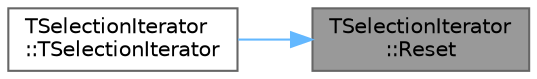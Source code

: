 digraph "TSelectionIterator::Reset"
{
 // INTERACTIVE_SVG=YES
 // LATEX_PDF_SIZE
  bgcolor="transparent";
  edge [fontname=Helvetica,fontsize=10,labelfontname=Helvetica,labelfontsize=10];
  node [fontname=Helvetica,fontsize=10,shape=box,height=0.2,width=0.4];
  rankdir="RL";
  Node1 [id="Node000001",label="TSelectionIterator\l::Reset",height=0.2,width=0.4,color="gray40", fillcolor="grey60", style="filled", fontcolor="black",tooltip="Resets the iterator to the beginning of the selection set."];
  Node1 -> Node2 [id="edge1_Node000001_Node000002",dir="back",color="steelblue1",style="solid",tooltip=" "];
  Node2 [id="Node000002",label="TSelectionIterator\l::TSelectionIterator",height=0.2,width=0.4,color="grey40", fillcolor="white", style="filled",URL="$dd/d28/classTSelectionIterator.html#a50f5932e0453874eafae26d0484a4825",tooltip=" "];
}
